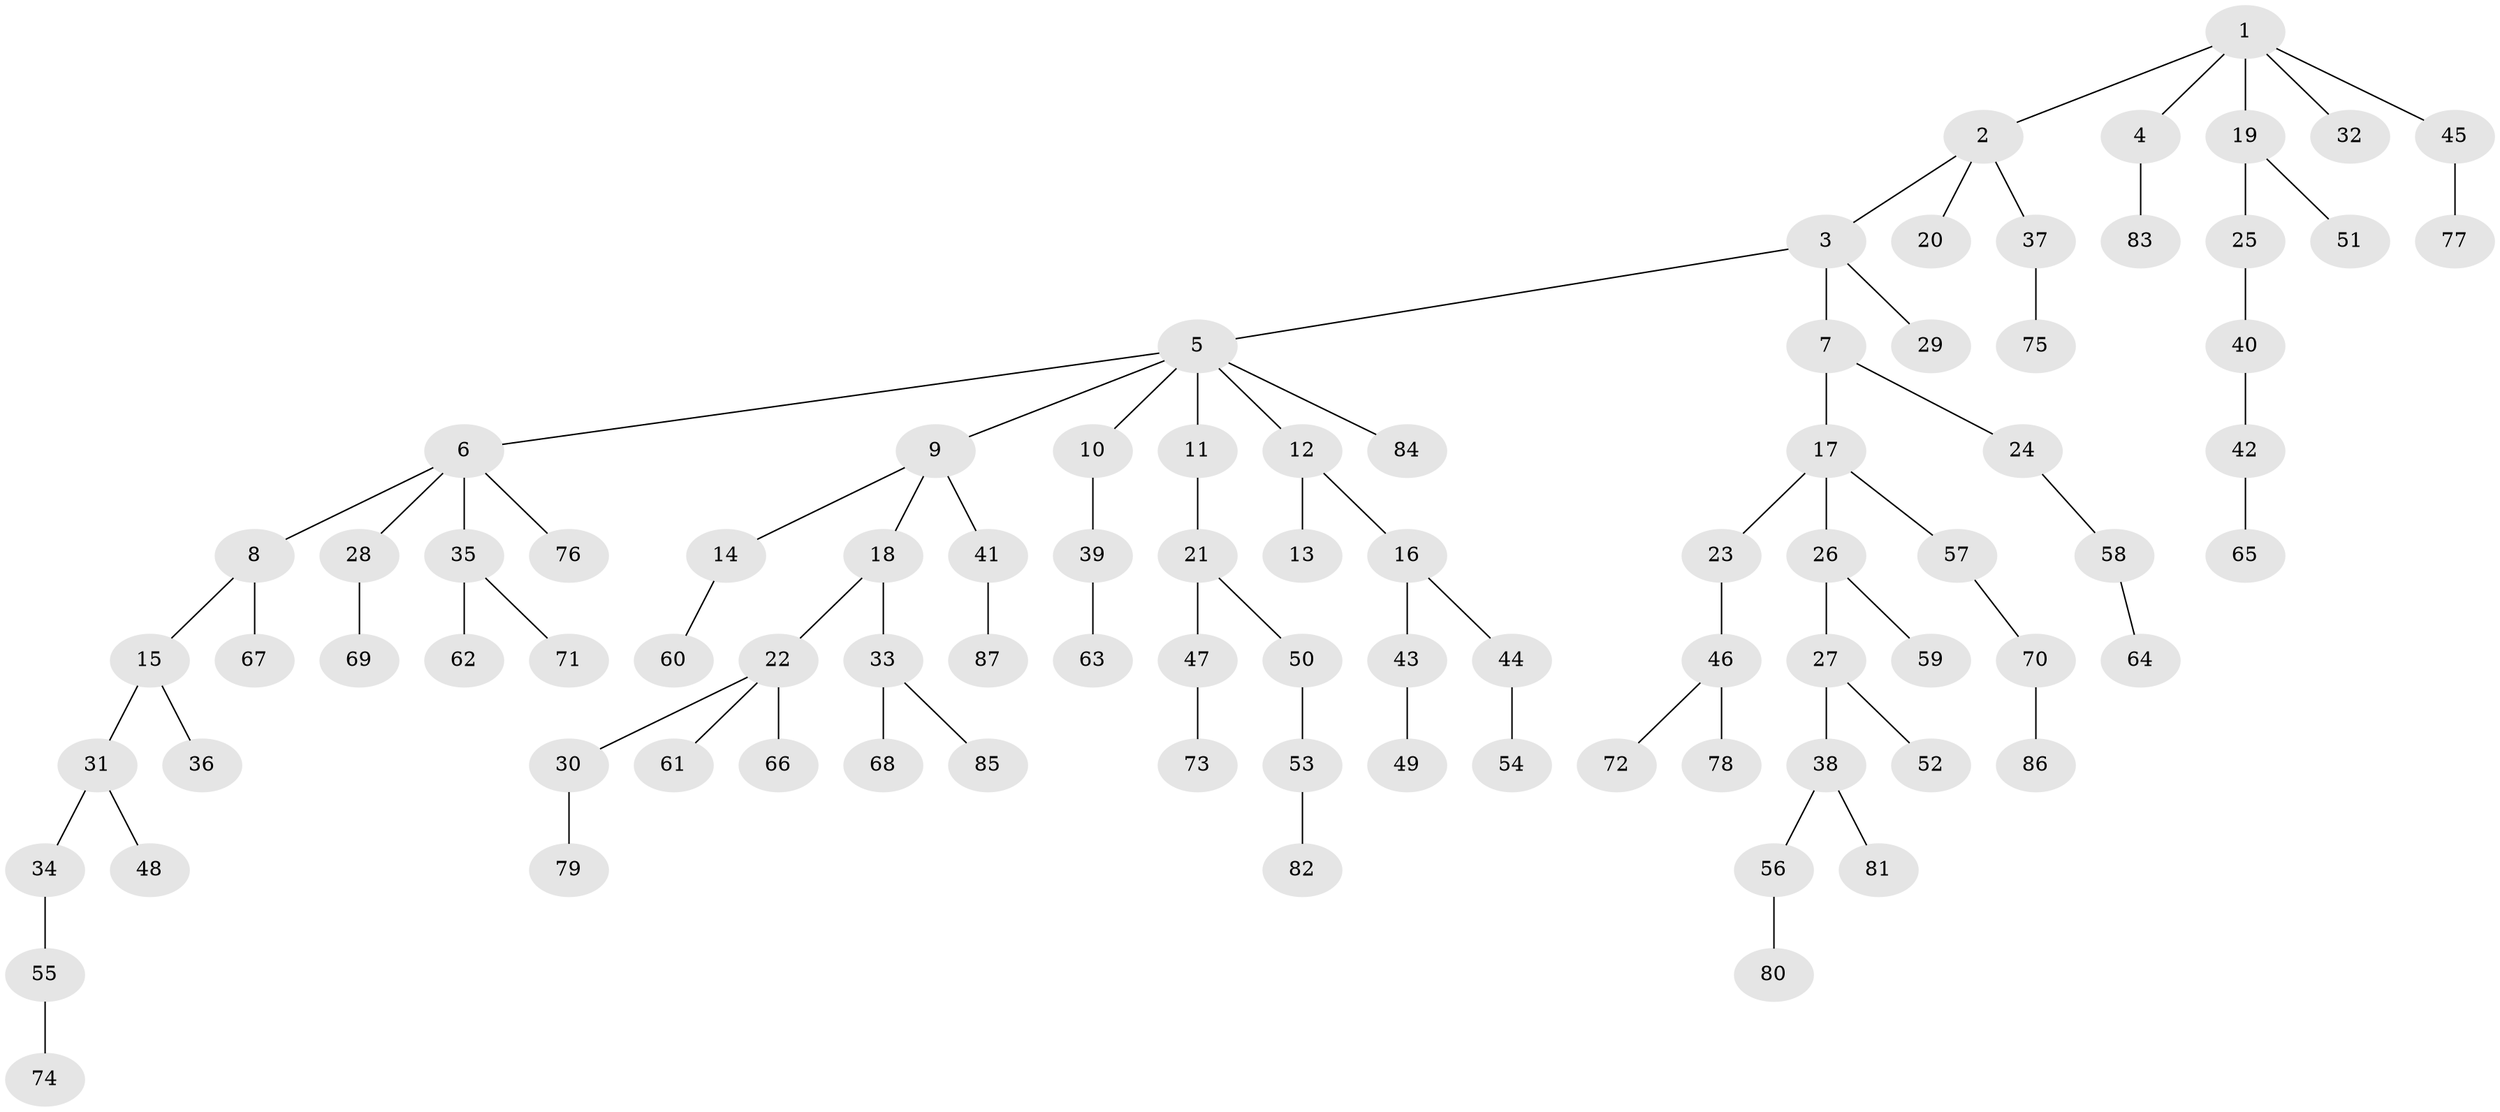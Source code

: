 // coarse degree distribution, {7: 0.01818181818181818, 9: 0.01818181818181818, 1: 0.5272727272727272, 6: 0.01818181818181818, 3: 0.10909090909090909, 2: 0.2727272727272727, 4: 0.01818181818181818, 5: 0.01818181818181818}
// Generated by graph-tools (version 1.1) at 2025/52/02/27/25 19:52:10]
// undirected, 87 vertices, 86 edges
graph export_dot {
graph [start="1"]
  node [color=gray90,style=filled];
  1;
  2;
  3;
  4;
  5;
  6;
  7;
  8;
  9;
  10;
  11;
  12;
  13;
  14;
  15;
  16;
  17;
  18;
  19;
  20;
  21;
  22;
  23;
  24;
  25;
  26;
  27;
  28;
  29;
  30;
  31;
  32;
  33;
  34;
  35;
  36;
  37;
  38;
  39;
  40;
  41;
  42;
  43;
  44;
  45;
  46;
  47;
  48;
  49;
  50;
  51;
  52;
  53;
  54;
  55;
  56;
  57;
  58;
  59;
  60;
  61;
  62;
  63;
  64;
  65;
  66;
  67;
  68;
  69;
  70;
  71;
  72;
  73;
  74;
  75;
  76;
  77;
  78;
  79;
  80;
  81;
  82;
  83;
  84;
  85;
  86;
  87;
  1 -- 2;
  1 -- 4;
  1 -- 19;
  1 -- 32;
  1 -- 45;
  2 -- 3;
  2 -- 20;
  2 -- 37;
  3 -- 5;
  3 -- 7;
  3 -- 29;
  4 -- 83;
  5 -- 6;
  5 -- 9;
  5 -- 10;
  5 -- 11;
  5 -- 12;
  5 -- 84;
  6 -- 8;
  6 -- 28;
  6 -- 35;
  6 -- 76;
  7 -- 17;
  7 -- 24;
  8 -- 15;
  8 -- 67;
  9 -- 14;
  9 -- 18;
  9 -- 41;
  10 -- 39;
  11 -- 21;
  12 -- 13;
  12 -- 16;
  14 -- 60;
  15 -- 31;
  15 -- 36;
  16 -- 43;
  16 -- 44;
  17 -- 23;
  17 -- 26;
  17 -- 57;
  18 -- 22;
  18 -- 33;
  19 -- 25;
  19 -- 51;
  21 -- 47;
  21 -- 50;
  22 -- 30;
  22 -- 61;
  22 -- 66;
  23 -- 46;
  24 -- 58;
  25 -- 40;
  26 -- 27;
  26 -- 59;
  27 -- 38;
  27 -- 52;
  28 -- 69;
  30 -- 79;
  31 -- 34;
  31 -- 48;
  33 -- 68;
  33 -- 85;
  34 -- 55;
  35 -- 62;
  35 -- 71;
  37 -- 75;
  38 -- 56;
  38 -- 81;
  39 -- 63;
  40 -- 42;
  41 -- 87;
  42 -- 65;
  43 -- 49;
  44 -- 54;
  45 -- 77;
  46 -- 72;
  46 -- 78;
  47 -- 73;
  50 -- 53;
  53 -- 82;
  55 -- 74;
  56 -- 80;
  57 -- 70;
  58 -- 64;
  70 -- 86;
}
